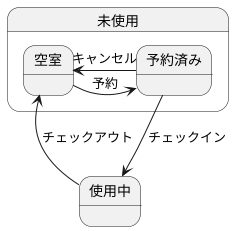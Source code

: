 @startuml ホテル
skinparam packageStyle rectangle
state 未使用{
  予約済み -> 空室 :キャンセル
  空室 -> 予約済み :予約
}
state 使用中{
予約済み -->使用中 :チェックイン
使用中 --> 空室 :チェックアウト
}

@enduml
